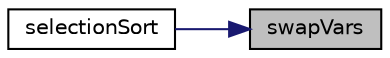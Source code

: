 digraph "swapVars"
{
 // LATEX_PDF_SIZE
  edge [fontname="Helvetica",fontsize="10",labelfontname="Helvetica",labelfontsize="10"];
  node [fontname="Helvetica",fontsize="10",shape=record];
  rankdir="RL";
  Node1 [label="swapVars",height=0.2,width=0.4,color="black", fillcolor="grey75", style="filled", fontcolor="black",tooltip=" "];
  Node1 -> Node2 [dir="back",color="midnightblue",fontsize="10",style="solid",fontname="Helvetica"];
  Node2 [label="selectionSort",height=0.2,width=0.4,color="black", fillcolor="white", style="filled",URL="$_templates_8h.html#a58c39decffa98822f9c577e00bd3af2e",tooltip=" "];
}
